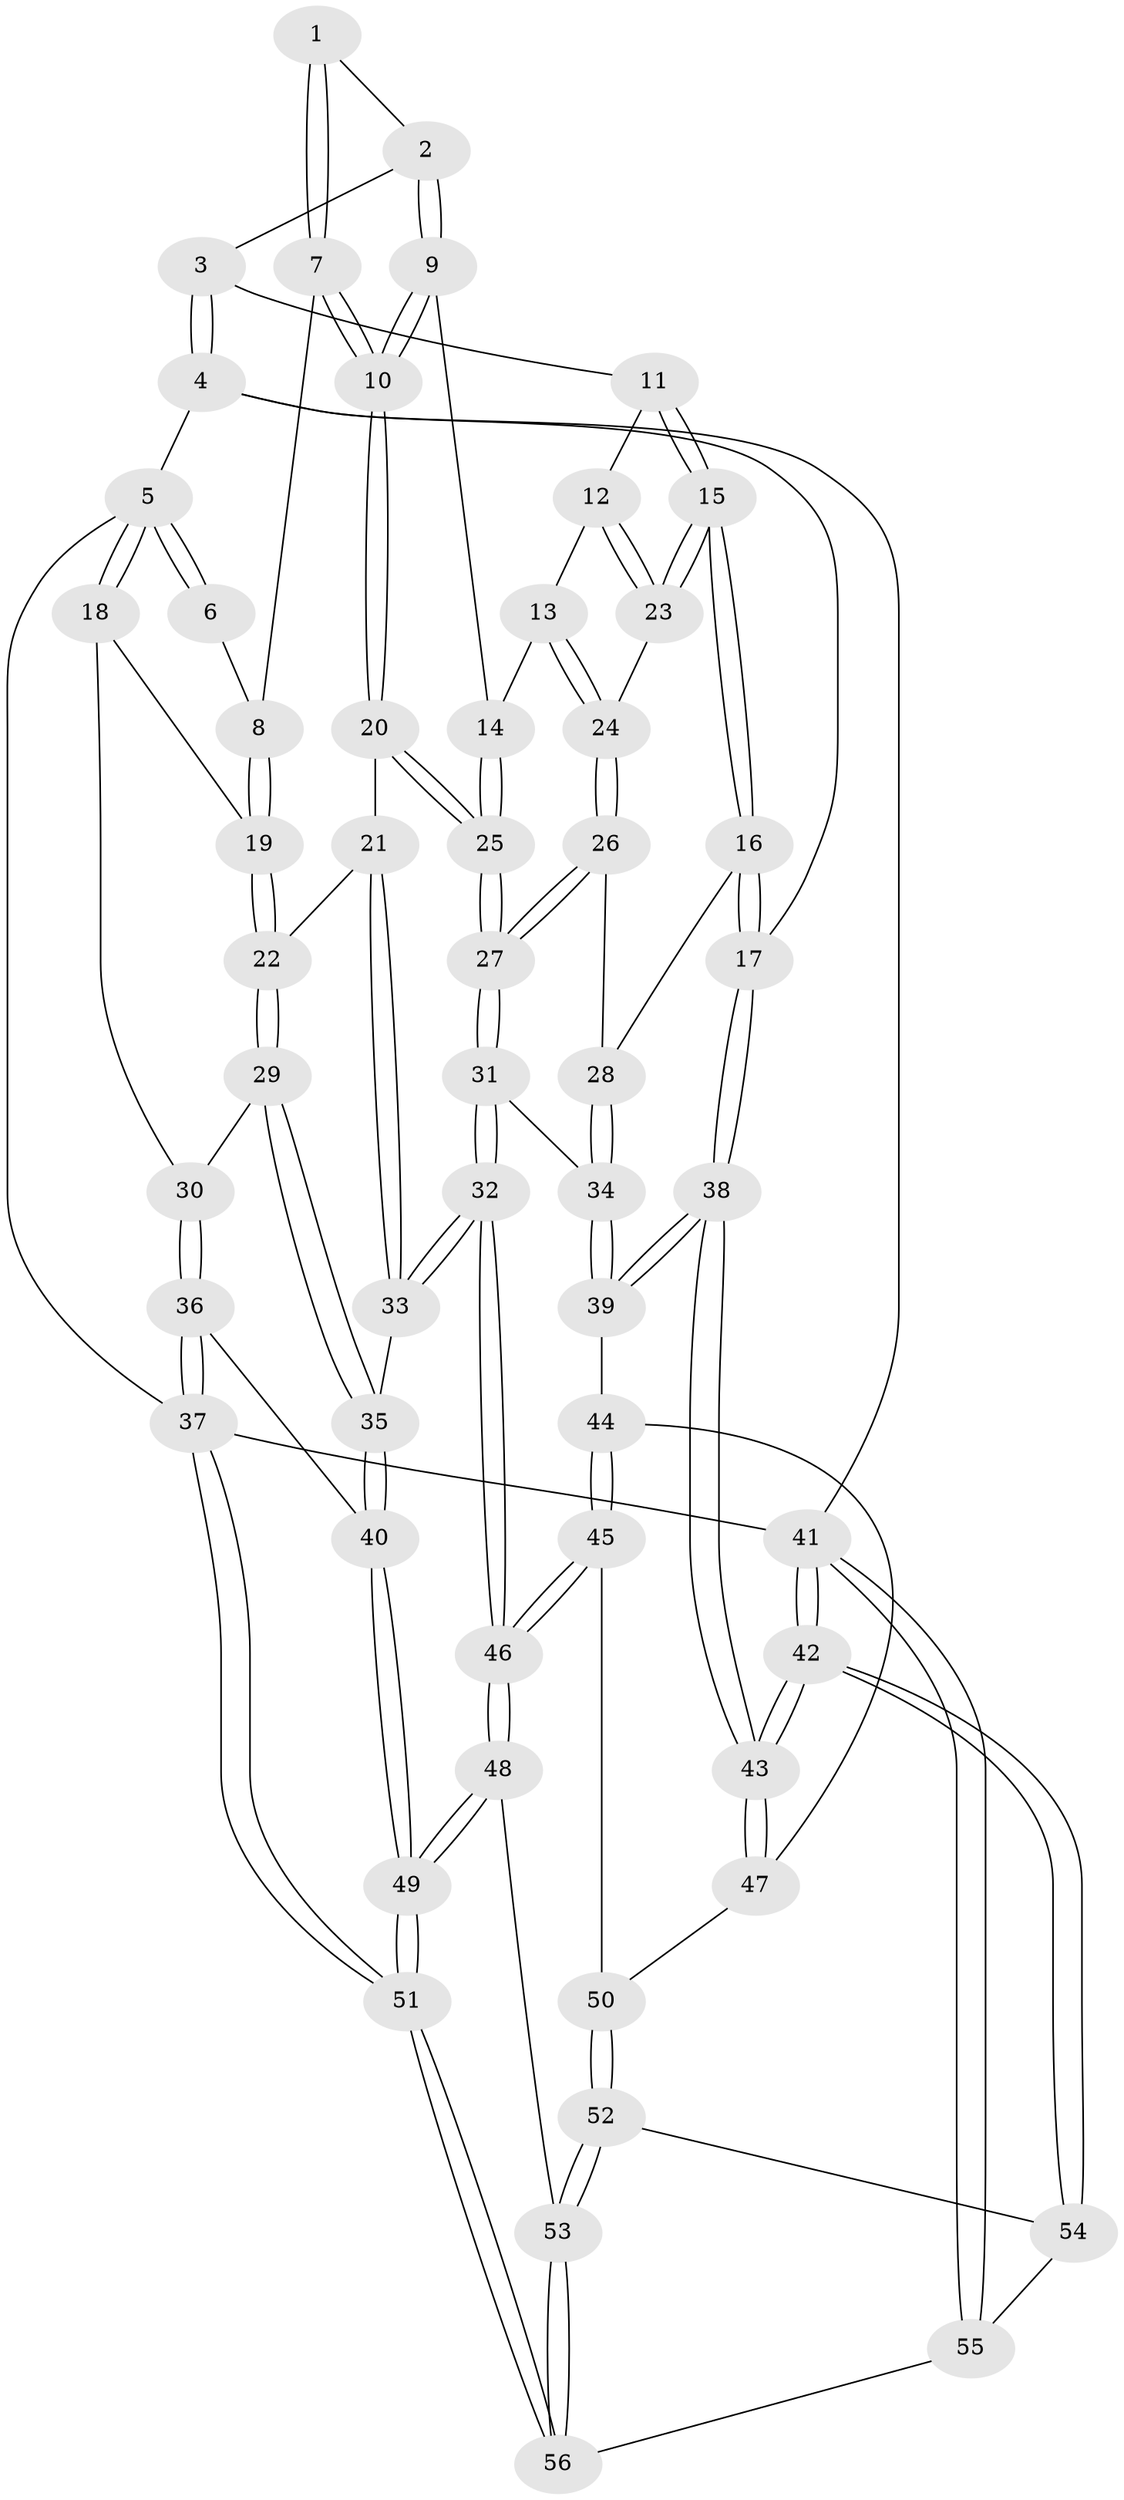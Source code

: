 // coarse degree distribution, {2: 0.11764705882352941, 3: 0.23529411764705882, 6: 0.058823529411764705, 4: 0.47058823529411764, 5: 0.11764705882352941}
// Generated by graph-tools (version 1.1) at 2025/38/03/04/25 23:38:29]
// undirected, 56 vertices, 137 edges
graph export_dot {
  node [color=gray90,style=filled];
  1 [pos="+0.3908175764763582+0"];
  2 [pos="+0.4710396181225326+0"];
  3 [pos="+0.7587623295331524+0"];
  4 [pos="+1+0"];
  5 [pos="+0+0"];
  6 [pos="+0.21639039246706765+0"];
  7 [pos="+0.23781628346164616+0.0872532951511667"];
  8 [pos="+0.2031183524338878+0.08789003098522977"];
  9 [pos="+0.47303682542949155+0"];
  10 [pos="+0.36336606425829066+0.17473881950859835"];
  11 [pos="+0.777952785851554+0.007029341757552623"];
  12 [pos="+0.7495654138272422+0.0678994112908496"];
  13 [pos="+0.6971690841276293+0.11985131063144881"];
  14 [pos="+0.606800264554198+0.1563246678246344"];
  15 [pos="+1+0.19225601008207968"];
  16 [pos="+1+0.23130758359902978"];
  17 [pos="+1+0.2296957210052418"];
  18 [pos="+0+0"];
  19 [pos="+0.15080892104755186+0.09563600909143744"];
  20 [pos="+0.38203695834642487+0.25540826388723986"];
  21 [pos="+0.3615473832208285+0.27112953832293885"];
  22 [pos="+0.20858841094012054+0.35441332369059697"];
  23 [pos="+0.8290897282574783+0.1789222230876665"];
  24 [pos="+0.7754194902272711+0.24764428353590429"];
  25 [pos="+0.5394042461153555+0.29043693591979225"];
  26 [pos="+0.7732485700683147+0.29933357538438005"];
  27 [pos="+0.604395025747389+0.38006842506628385"];
  28 [pos="+0.9065072984402308+0.3340460472177927"];
  29 [pos="+0.1783613143493086+0.38427890884967913"];
  30 [pos="+0+0.27434462297062046"];
  31 [pos="+0.6088628483769989+0.4243896867106239"];
  32 [pos="+0.5288858529615504+0.6331521543626858"];
  33 [pos="+0.4197581877734794+0.5778040080835107"];
  34 [pos="+0.8321926944146739+0.4968711655596358"];
  35 [pos="+0.19892198218324172+0.5136710210223805"];
  36 [pos="+0+0.5857427320161738"];
  37 [pos="+0+1"];
  38 [pos="+1+0.42926301346649176"];
  39 [pos="+0.8628358589775494+0.5548075534413667"];
  40 [pos="+0.15250552623501365+0.5946914594456416"];
  41 [pos="+1+1"];
  42 [pos="+1+0.9572798533503787"];
  43 [pos="+1+0.696241299181386"];
  44 [pos="+0.8618318094132543+0.5619147410012075"];
  45 [pos="+0.7380465724350918+0.6913945730455812"];
  46 [pos="+0.555359887858968+0.7438507088724108"];
  47 [pos="+0.9523504196210696+0.6685954389688086"];
  48 [pos="+0.5529283850807886+0.7527817719797106"];
  49 [pos="+0.1749859923973354+0.9122193973278055"];
  50 [pos="+0.8839881905843834+0.7605239485358275"];
  51 [pos="+0+1"];
  52 [pos="+0.9107120909215801+0.8374639201573126"];
  53 [pos="+0.6278949675052058+0.897153921636382"];
  54 [pos="+0.9350903200802891+0.8570554208681603"];
  55 [pos="+0.7268397139732619+1"];
  56 [pos="+0.6811231295411151+1"];
  1 -- 2;
  1 -- 7;
  1 -- 7;
  2 -- 3;
  2 -- 9;
  2 -- 9;
  3 -- 4;
  3 -- 4;
  3 -- 11;
  4 -- 5;
  4 -- 17;
  4 -- 41;
  5 -- 6;
  5 -- 6;
  5 -- 18;
  5 -- 18;
  5 -- 37;
  6 -- 8;
  7 -- 8;
  7 -- 10;
  7 -- 10;
  8 -- 19;
  8 -- 19;
  9 -- 10;
  9 -- 10;
  9 -- 14;
  10 -- 20;
  10 -- 20;
  11 -- 12;
  11 -- 15;
  11 -- 15;
  12 -- 13;
  12 -- 23;
  12 -- 23;
  13 -- 14;
  13 -- 24;
  13 -- 24;
  14 -- 25;
  14 -- 25;
  15 -- 16;
  15 -- 16;
  15 -- 23;
  15 -- 23;
  16 -- 17;
  16 -- 17;
  16 -- 28;
  17 -- 38;
  17 -- 38;
  18 -- 19;
  18 -- 30;
  19 -- 22;
  19 -- 22;
  20 -- 21;
  20 -- 25;
  20 -- 25;
  21 -- 22;
  21 -- 33;
  21 -- 33;
  22 -- 29;
  22 -- 29;
  23 -- 24;
  24 -- 26;
  24 -- 26;
  25 -- 27;
  25 -- 27;
  26 -- 27;
  26 -- 27;
  26 -- 28;
  27 -- 31;
  27 -- 31;
  28 -- 34;
  28 -- 34;
  29 -- 30;
  29 -- 35;
  29 -- 35;
  30 -- 36;
  30 -- 36;
  31 -- 32;
  31 -- 32;
  31 -- 34;
  32 -- 33;
  32 -- 33;
  32 -- 46;
  32 -- 46;
  33 -- 35;
  34 -- 39;
  34 -- 39;
  35 -- 40;
  35 -- 40;
  36 -- 37;
  36 -- 37;
  36 -- 40;
  37 -- 51;
  37 -- 51;
  37 -- 41;
  38 -- 39;
  38 -- 39;
  38 -- 43;
  38 -- 43;
  39 -- 44;
  40 -- 49;
  40 -- 49;
  41 -- 42;
  41 -- 42;
  41 -- 55;
  41 -- 55;
  42 -- 43;
  42 -- 43;
  42 -- 54;
  42 -- 54;
  43 -- 47;
  43 -- 47;
  44 -- 45;
  44 -- 45;
  44 -- 47;
  45 -- 46;
  45 -- 46;
  45 -- 50;
  46 -- 48;
  46 -- 48;
  47 -- 50;
  48 -- 49;
  48 -- 49;
  48 -- 53;
  49 -- 51;
  49 -- 51;
  50 -- 52;
  50 -- 52;
  51 -- 56;
  51 -- 56;
  52 -- 53;
  52 -- 53;
  52 -- 54;
  53 -- 56;
  53 -- 56;
  54 -- 55;
  55 -- 56;
}

